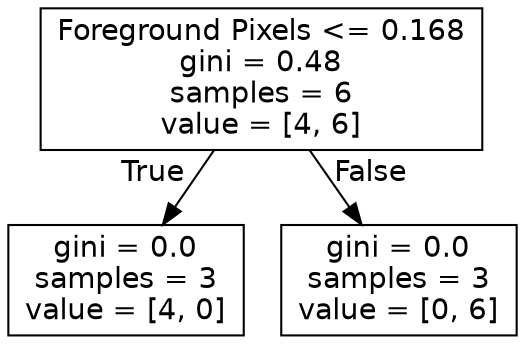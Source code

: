 digraph Tree {
node [shape=box, fontname="helvetica"] ;
edge [fontname="helvetica"] ;
0 [label="Foreground Pixels <= 0.168\ngini = 0.48\nsamples = 6\nvalue = [4, 6]"] ;
1 [label="gini = 0.0\nsamples = 3\nvalue = [4, 0]"] ;
0 -> 1 [labeldistance=2.5, labelangle=45, headlabel="True"] ;
2 [label="gini = 0.0\nsamples = 3\nvalue = [0, 6]"] ;
0 -> 2 [labeldistance=2.5, labelangle=-45, headlabel="False"] ;
}